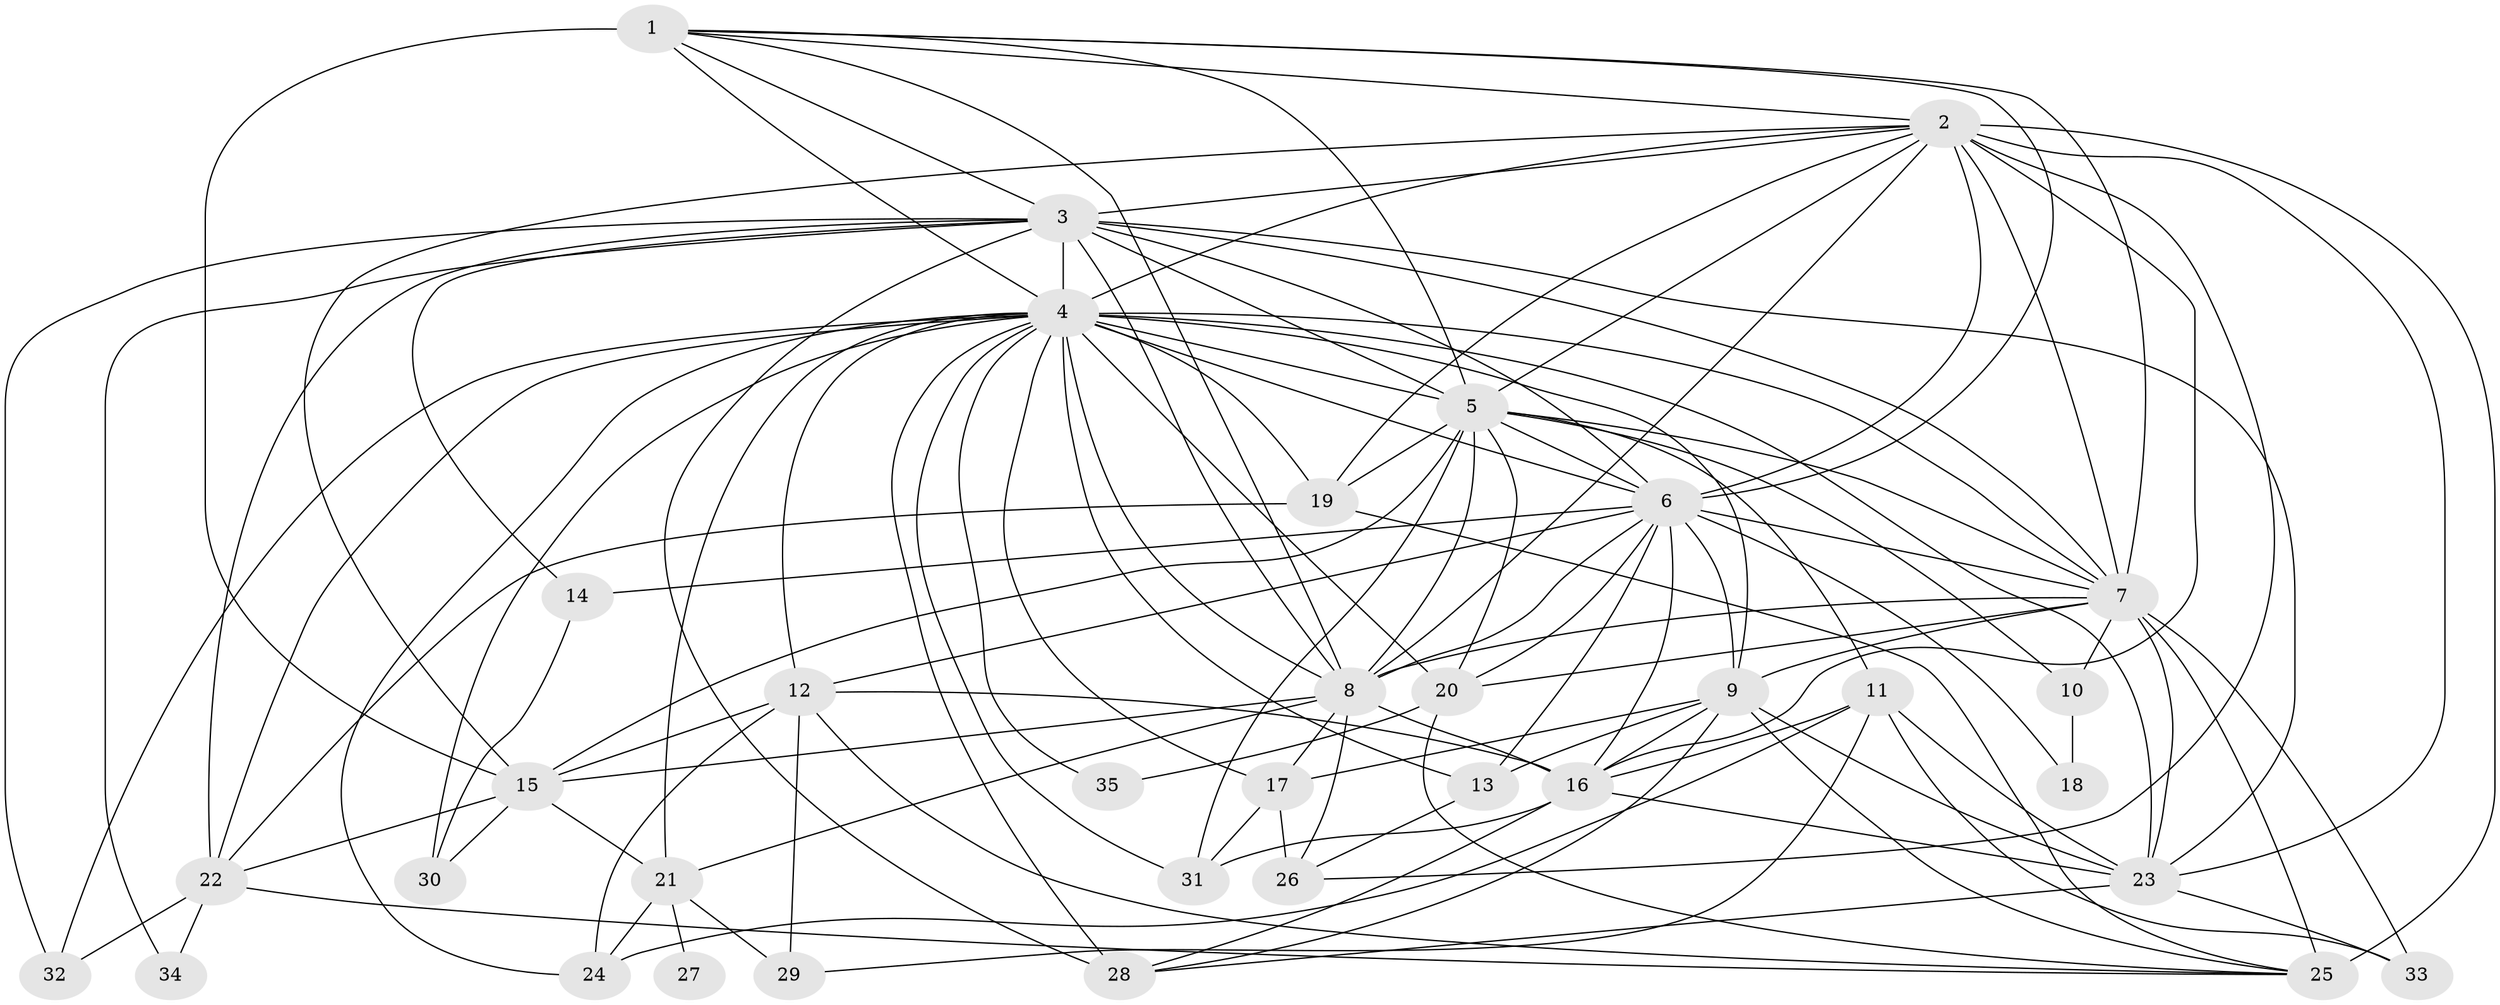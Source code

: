 // original degree distribution, {20: 0.008928571428571428, 28: 0.008928571428571428, 14: 0.008928571428571428, 17: 0.017857142857142856, 23: 0.017857142857142856, 19: 0.017857142857142856, 26: 0.008928571428571428, 10: 0.017857142857142856, 4: 0.0625, 7: 0.008928571428571428, 5: 0.026785714285714284, 3: 0.16964285714285715, 2: 0.5803571428571429, 9: 0.008928571428571428, 8: 0.008928571428571428, 6: 0.026785714285714284}
// Generated by graph-tools (version 1.1) at 2025/49/03/04/25 22:49:41]
// undirected, 35 vertices, 119 edges
graph export_dot {
  node [color=gray90,style=filled];
  1;
  2;
  3;
  4;
  5;
  6;
  7;
  8;
  9;
  10;
  11;
  12;
  13;
  14;
  15;
  16;
  17;
  18;
  19;
  20;
  21;
  22;
  23;
  24;
  25;
  26;
  27;
  28;
  29;
  30;
  31;
  32;
  33;
  34;
  35;
  1 -- 2 [weight=2.0];
  1 -- 3 [weight=2.0];
  1 -- 4 [weight=3.0];
  1 -- 5 [weight=2.0];
  1 -- 6 [weight=2.0];
  1 -- 7 [weight=1.0];
  1 -- 8 [weight=1.0];
  1 -- 15 [weight=7.0];
  2 -- 3 [weight=2.0];
  2 -- 4 [weight=2.0];
  2 -- 5 [weight=1.0];
  2 -- 6 [weight=1.0];
  2 -- 7 [weight=1.0];
  2 -- 8 [weight=2.0];
  2 -- 15 [weight=3.0];
  2 -- 16 [weight=8.0];
  2 -- 19 [weight=2.0];
  2 -- 23 [weight=1.0];
  2 -- 25 [weight=1.0];
  2 -- 26 [weight=1.0];
  3 -- 4 [weight=4.0];
  3 -- 5 [weight=3.0];
  3 -- 6 [weight=2.0];
  3 -- 7 [weight=3.0];
  3 -- 8 [weight=2.0];
  3 -- 14 [weight=1.0];
  3 -- 22 [weight=5.0];
  3 -- 23 [weight=1.0];
  3 -- 28 [weight=1.0];
  3 -- 32 [weight=1.0];
  3 -- 34 [weight=1.0];
  4 -- 5 [weight=3.0];
  4 -- 6 [weight=2.0];
  4 -- 7 [weight=4.0];
  4 -- 8 [weight=2.0];
  4 -- 9 [weight=1.0];
  4 -- 12 [weight=2.0];
  4 -- 13 [weight=1.0];
  4 -- 17 [weight=2.0];
  4 -- 19 [weight=1.0];
  4 -- 20 [weight=1.0];
  4 -- 21 [weight=2.0];
  4 -- 22 [weight=2.0];
  4 -- 23 [weight=2.0];
  4 -- 24 [weight=1.0];
  4 -- 28 [weight=2.0];
  4 -- 30 [weight=2.0];
  4 -- 31 [weight=1.0];
  4 -- 32 [weight=1.0];
  4 -- 35 [weight=1.0];
  5 -- 6 [weight=1.0];
  5 -- 7 [weight=1.0];
  5 -- 8 [weight=1.0];
  5 -- 10 [weight=1.0];
  5 -- 11 [weight=1.0];
  5 -- 15 [weight=1.0];
  5 -- 19 [weight=5.0];
  5 -- 20 [weight=1.0];
  5 -- 31 [weight=1.0];
  6 -- 7 [weight=1.0];
  6 -- 8 [weight=1.0];
  6 -- 9 [weight=1.0];
  6 -- 12 [weight=1.0];
  6 -- 13 [weight=1.0];
  6 -- 14 [weight=2.0];
  6 -- 16 [weight=1.0];
  6 -- 18 [weight=2.0];
  6 -- 20 [weight=1.0];
  7 -- 8 [weight=1.0];
  7 -- 9 [weight=1.0];
  7 -- 10 [weight=2.0];
  7 -- 20 [weight=1.0];
  7 -- 23 [weight=1.0];
  7 -- 25 [weight=7.0];
  7 -- 33 [weight=1.0];
  8 -- 15 [weight=1.0];
  8 -- 16 [weight=1.0];
  8 -- 17 [weight=1.0];
  8 -- 21 [weight=1.0];
  8 -- 26 [weight=2.0];
  9 -- 13 [weight=1.0];
  9 -- 16 [weight=1.0];
  9 -- 17 [weight=1.0];
  9 -- 23 [weight=2.0];
  9 -- 25 [weight=1.0];
  9 -- 28 [weight=1.0];
  10 -- 18 [weight=1.0];
  11 -- 16 [weight=1.0];
  11 -- 23 [weight=1.0];
  11 -- 24 [weight=1.0];
  11 -- 29 [weight=1.0];
  11 -- 33 [weight=1.0];
  12 -- 15 [weight=1.0];
  12 -- 16 [weight=1.0];
  12 -- 24 [weight=2.0];
  12 -- 25 [weight=1.0];
  12 -- 29 [weight=1.0];
  13 -- 26 [weight=1.0];
  14 -- 30 [weight=1.0];
  15 -- 21 [weight=1.0];
  15 -- 22 [weight=1.0];
  15 -- 30 [weight=1.0];
  16 -- 23 [weight=1.0];
  16 -- 28 [weight=1.0];
  16 -- 31 [weight=1.0];
  17 -- 26 [weight=4.0];
  17 -- 31 [weight=1.0];
  19 -- 22 [weight=3.0];
  19 -- 25 [weight=1.0];
  20 -- 25 [weight=1.0];
  20 -- 35 [weight=1.0];
  21 -- 24 [weight=1.0];
  21 -- 27 [weight=1.0];
  21 -- 29 [weight=1.0];
  22 -- 25 [weight=1.0];
  22 -- 32 [weight=1.0];
  22 -- 34 [weight=1.0];
  23 -- 28 [weight=1.0];
  23 -- 33 [weight=1.0];
}
